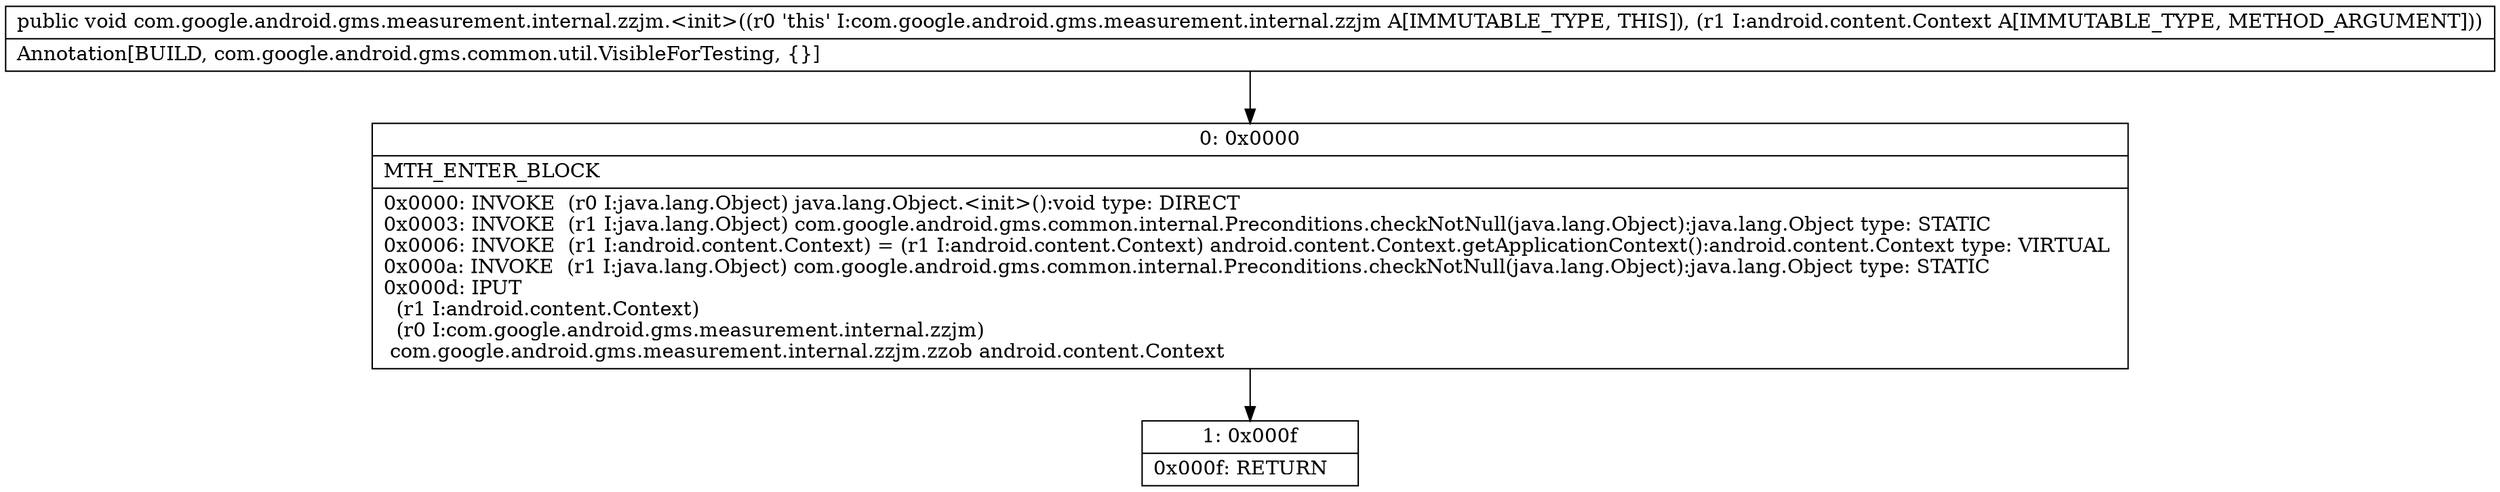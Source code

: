 digraph "CFG forcom.google.android.gms.measurement.internal.zzjm.\<init\>(Landroid\/content\/Context;)V" {
Node_0 [shape=record,label="{0\:\ 0x0000|MTH_ENTER_BLOCK\l|0x0000: INVOKE  (r0 I:java.lang.Object) java.lang.Object.\<init\>():void type: DIRECT \l0x0003: INVOKE  (r1 I:java.lang.Object) com.google.android.gms.common.internal.Preconditions.checkNotNull(java.lang.Object):java.lang.Object type: STATIC \l0x0006: INVOKE  (r1 I:android.content.Context) = (r1 I:android.content.Context) android.content.Context.getApplicationContext():android.content.Context type: VIRTUAL \l0x000a: INVOKE  (r1 I:java.lang.Object) com.google.android.gms.common.internal.Preconditions.checkNotNull(java.lang.Object):java.lang.Object type: STATIC \l0x000d: IPUT  \l  (r1 I:android.content.Context)\l  (r0 I:com.google.android.gms.measurement.internal.zzjm)\l com.google.android.gms.measurement.internal.zzjm.zzob android.content.Context \l}"];
Node_1 [shape=record,label="{1\:\ 0x000f|0x000f: RETURN   \l}"];
MethodNode[shape=record,label="{public void com.google.android.gms.measurement.internal.zzjm.\<init\>((r0 'this' I:com.google.android.gms.measurement.internal.zzjm A[IMMUTABLE_TYPE, THIS]), (r1 I:android.content.Context A[IMMUTABLE_TYPE, METHOD_ARGUMENT]))  | Annotation[BUILD, com.google.android.gms.common.util.VisibleForTesting, \{\}]\l}"];
MethodNode -> Node_0;
Node_0 -> Node_1;
}

